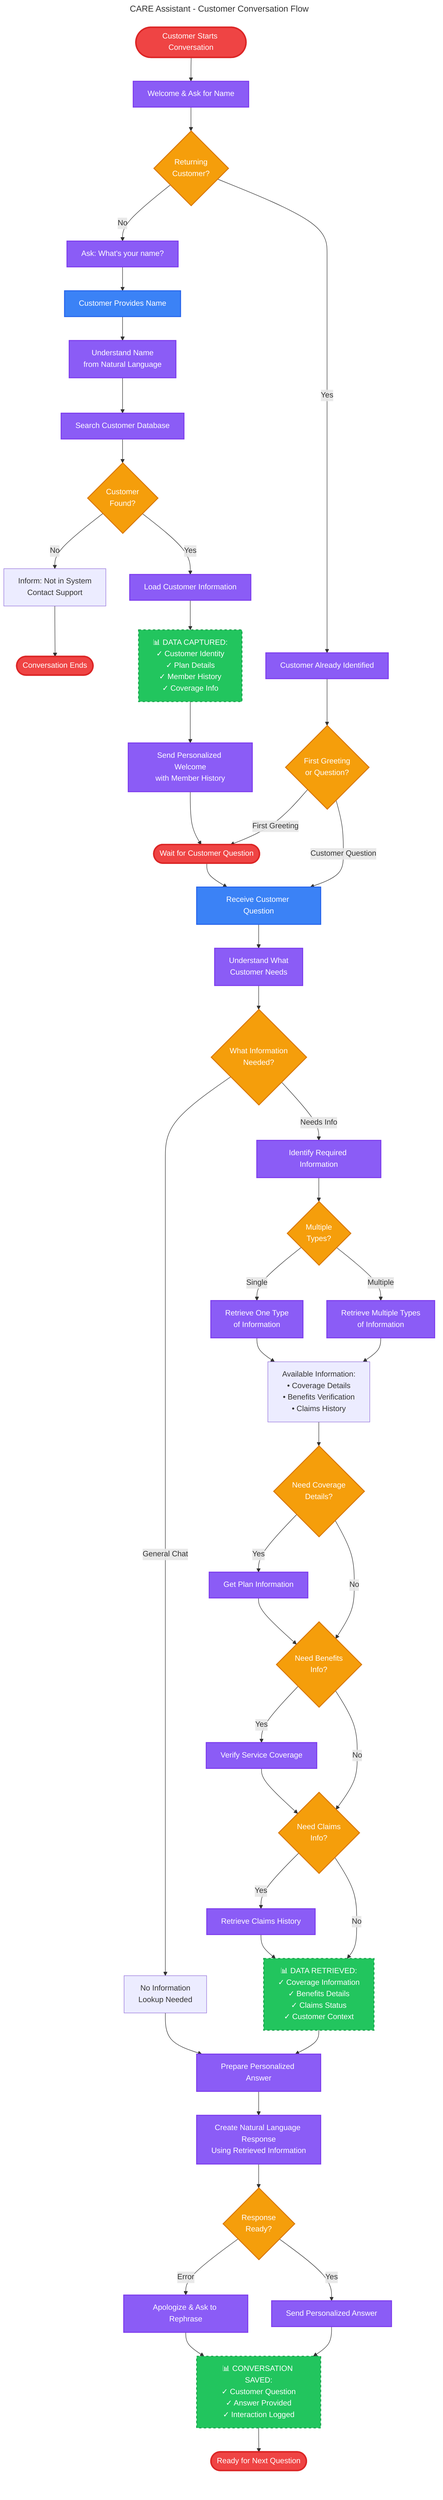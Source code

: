 ---
title: CARE Assistant - Customer Conversation Flow
description: How customers interact with the insurance assistant from greeting to answer
version: 0.3.0
audience: Business Users
date: 2025-10-15
---

flowchart TB
    Start([Customer Starts Conversation]) --> Welcome[Welcome & Ask for Name]
    
    Welcome --> CheckKnown{Returning<br/>Customer?}
    
    %% New Customer Path
    CheckKnown -->|No| AskName["Ask: What's your name?"]
    AskName --> ReceiveName[Customer Provides Name]
    ReceiveName --> UnderstandName[Understand Name<br/>from Natural Language]
    UnderstandName --> LookupCustomer[Search Customer Database]
    
    LookupCustomer --> Found{Customer<br/>Found?}
    
    Found -->|No| NotInSystem[Inform: Not in System<br/>Contact Support]
    NotInSystem --> EndConvo([Conversation Ends])
    
    Found -->|Yes| LoadInfo[Load Customer Information]
    LoadInfo --> DataLoaded["📊 DATA CAPTURED:<br/>✓ Customer Identity<br/>✓ Plan Details<br/>✓ Member History<br/>✓ Coverage Info"]
    DataLoaded --> PersonalWelcome[Send Personalized Welcome<br/>with Member History]
    PersonalWelcome --> WaitQuestion([Wait for Customer Question])
    
    %% Returning Customer Path
    CheckKnown -->|Yes| KnownCustomer[Customer Already Identified]
    KnownCustomer --> ReadyToHelp{First Greeting<br/>or Question?}
    
    ReadyToHelp -->|First Greeting| WaitQuestion
    ReadyToHelp -->|Customer Question| ProcessQuestion
    
    %% Question Processing
    WaitQuestion --> ProcessQuestion[Receive Customer Question]
    ProcessQuestion --> AnalyzeQuestion[Understand What<br/>Customer Needs]
    
    AnalyzeQuestion --> DetermineInfo{What Information<br/>Needed?}
    
    %% Simple Question Path
    DetermineInfo -->|General Chat| NoLookup[No Information<br/>Lookup Needed]
    NoLookup --> PrepareAnswer
    
    %% Information Retrieval Path
    DetermineInfo -->|Needs Info| IdentifyInfo[Identify Required Information]
    IdentifyInfo --> MultiInfo{Multiple<br/>Types?}
    
    MultiInfo -->|Single| SingleLookup[Retrieve One Type<br/>of Information]
    MultiInfo -->|Multiple| MultiLookup[Retrieve Multiple Types<br/>of Information]
    
    SingleLookup --> InfoTypes
    MultiLookup --> InfoTypes
    
    InfoTypes["Available Information:<br/>• Coverage Details<br/>• Benefits Verification<br/>• Claims History"]
    
    InfoTypes --> GetCoverage{Need Coverage<br/>Details?}
    GetCoverage -->|Yes| Coverage[Get Plan Information]
    GetCoverage -->|No| GetBenefits
    
    Coverage --> GetBenefits{Need Benefits<br/>Info?}
    GetBenefits -->|Yes| Benefits[Verify Service Coverage]
    GetBenefits -->|No| GetClaims
    
    Benefits --> GetClaims{Need Claims<br/>Info?}
    GetClaims -->|Yes| Claims[Retrieve Claims History]
    GetClaims -->|No| DataRetrieved
    
    Claims --> DataRetrieved["📊 DATA RETRIEVED:<br/>✓ Coverage Information<br/>✓ Benefits Details<br/>✓ Claims Status<br/>✓ Customer Context"]
    
    DataRetrieved --> PrepareAnswer[Prepare Personalized Answer]
    
    PrepareAnswer --> GenerateResponse[Create Natural Language Response<br/>Using Retrieved Information]
    
    GenerateResponse --> Success{Response<br/>Ready?}
    
    Success -->|Error| ErrorMsg[Apologize & Ask to Rephrase]
    ErrorMsg --> DataCleared1
    
    Success -->|Yes| SendAnswer[Send Personalized Answer]
    SendAnswer --> DataCleared1["📊 CONVERSATION SAVED:<br/>✓ Customer Question<br/>✓ Answer Provided<br/>✓ Interaction Logged"]
    
    DataCleared1 --> TurnComplete([Ready for Next Question])
    
    %% Styling
    classDef customerAction fill:#3b82f6,stroke:#2563eb,stroke-width:2px,color:#fff
    classDef systemAction fill:#8b5cf6,stroke:#7c3aed,stroke-width:2px,color:#fff
    classDef dataAction fill:#22c55e,stroke:#16a34a,stroke-width:2px,color:#fff,stroke-dasharray: 5 5
    classDef decision fill:#f59e0b,stroke:#d97706,stroke-width:2px,color:#fff
    classDef endpoint fill:#ef4444,stroke:#dc2626,stroke-width:3px,color:#fff
    
    class Start,WaitQuestion,TurnComplete,EndConvo endpoint
    class ReceiveName,ProcessQuestion customerAction
    class Welcome,AskName,UnderstandName,LookupCustomer,LoadInfo,PersonalWelcome,KnownCustomer,AnalyzeQuestion,IdentifyInfo,SingleLookup,MultiLookup,Coverage,Benefits,Claims,PrepareAnswer,GenerateResponse,SendAnswer,ErrorMsg systemAction
    class DataLoaded,DataRetrieved,DataCleared1 dataAction
    class CheckKnown,Found,ReadyToHelp,DetermineInfo,MultiInfo,GetCoverage,GetBenefits,GetClaims,Success decision